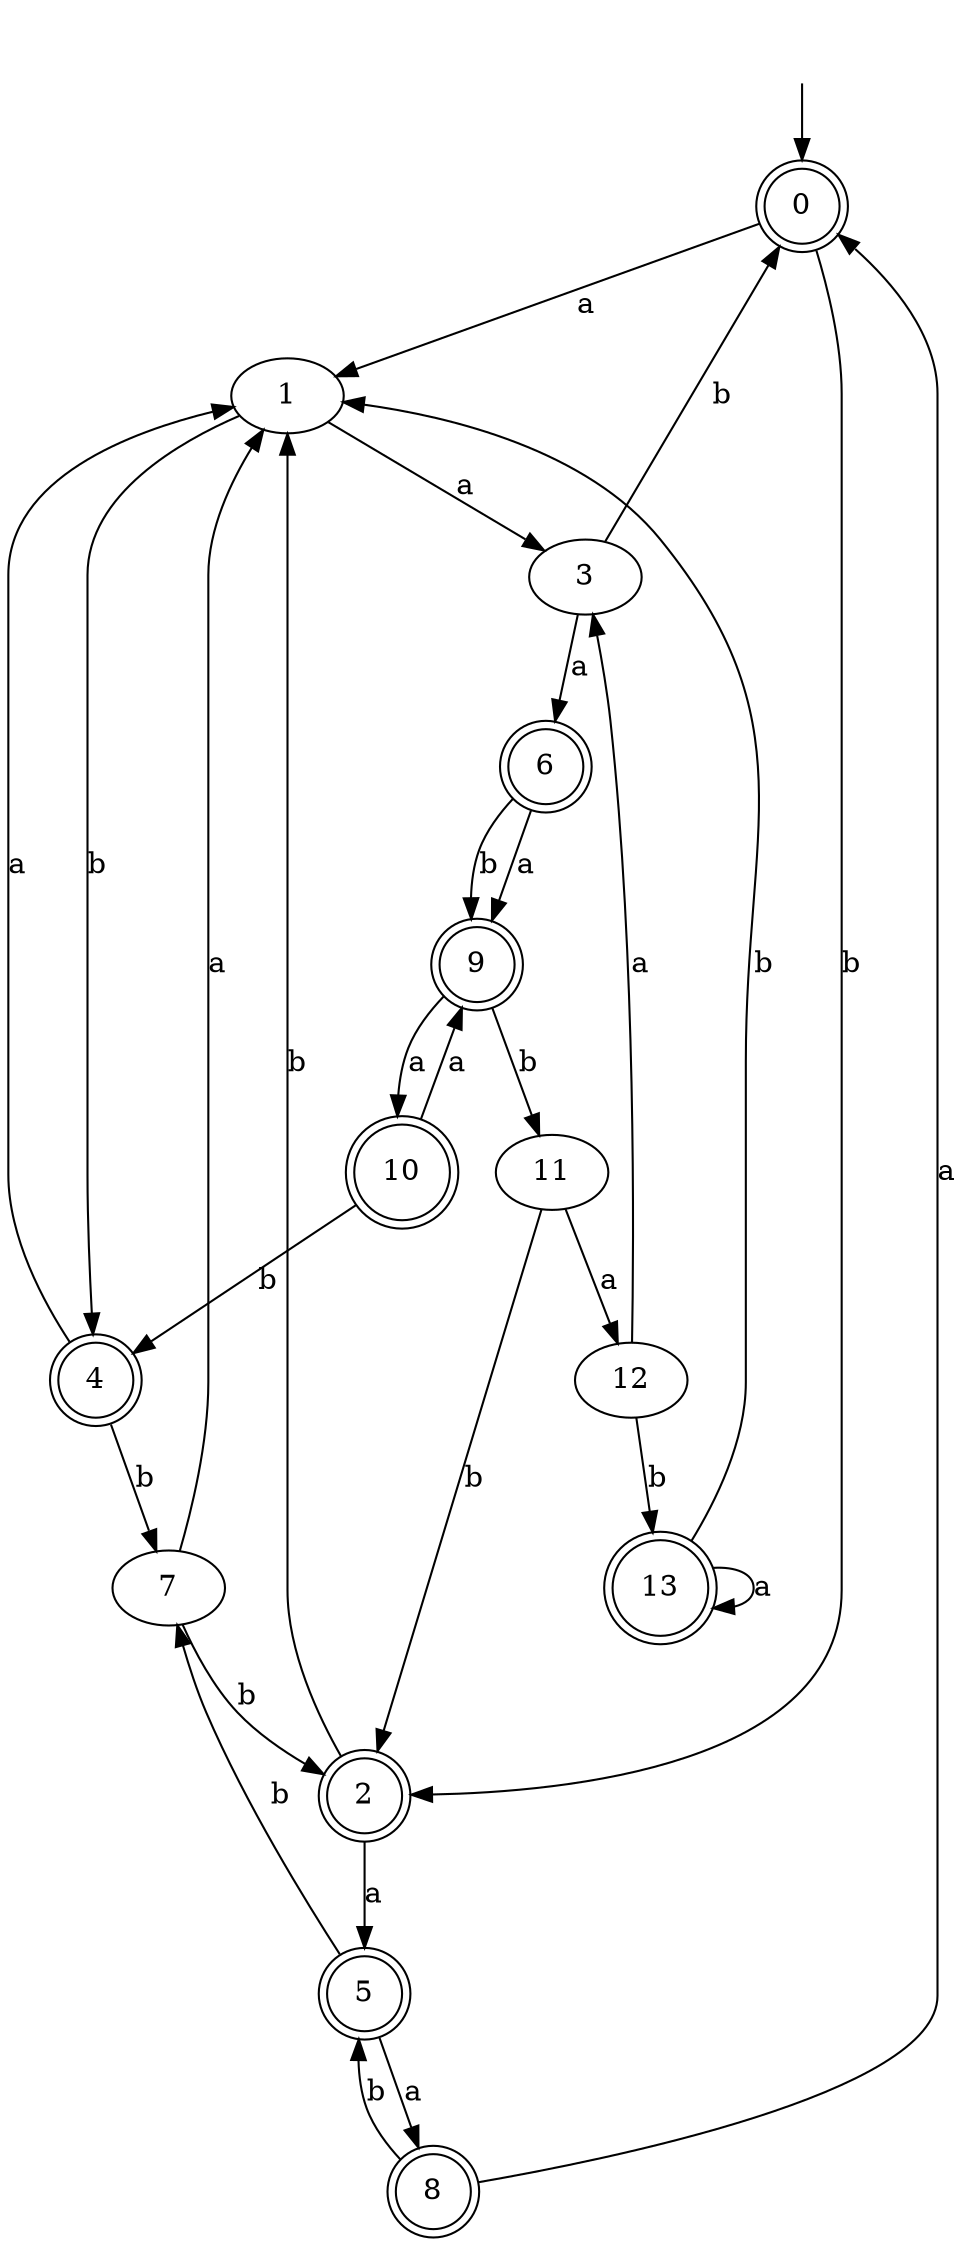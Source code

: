 digraph RandomDFA {
  __start0 [label="", shape=none];
  __start0 -> 0 [label=""];
  0 [shape=circle] [shape=doublecircle]
  0 -> 1 [label="a"]
  0 -> 2 [label="b"]
  1
  1 -> 3 [label="a"]
  1 -> 4 [label="b"]
  2 [shape=doublecircle]
  2 -> 5 [label="a"]
  2 -> 1 [label="b"]
  3
  3 -> 6 [label="a"]
  3 -> 0 [label="b"]
  4 [shape=doublecircle]
  4 -> 1 [label="a"]
  4 -> 7 [label="b"]
  5 [shape=doublecircle]
  5 -> 8 [label="a"]
  5 -> 7 [label="b"]
  6 [shape=doublecircle]
  6 -> 9 [label="a"]
  6 -> 9 [label="b"]
  7
  7 -> 1 [label="a"]
  7 -> 2 [label="b"]
  8 [shape=doublecircle]
  8 -> 0 [label="a"]
  8 -> 5 [label="b"]
  9 [shape=doublecircle]
  9 -> 10 [label="a"]
  9 -> 11 [label="b"]
  10 [shape=doublecircle]
  10 -> 9 [label="a"]
  10 -> 4 [label="b"]
  11
  11 -> 12 [label="a"]
  11 -> 2 [label="b"]
  12
  12 -> 3 [label="a"]
  12 -> 13 [label="b"]
  13 [shape=doublecircle]
  13 -> 13 [label="a"]
  13 -> 1 [label="b"]
}
